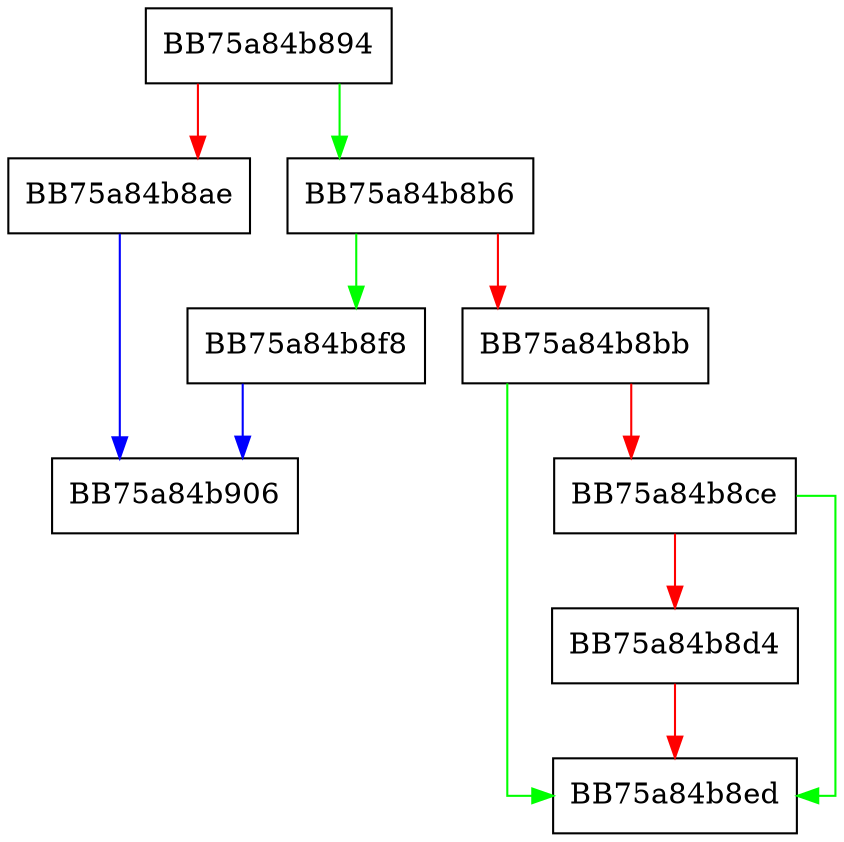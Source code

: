 digraph GetFirstScheduledTimeDiff {
  node [shape="box"];
  graph [splines=ortho];
  BB75a84b894 -> BB75a84b8b6 [color="green"];
  BB75a84b894 -> BB75a84b8ae [color="red"];
  BB75a84b8ae -> BB75a84b906 [color="blue"];
  BB75a84b8b6 -> BB75a84b8f8 [color="green"];
  BB75a84b8b6 -> BB75a84b8bb [color="red"];
  BB75a84b8bb -> BB75a84b8ed [color="green"];
  BB75a84b8bb -> BB75a84b8ce [color="red"];
  BB75a84b8ce -> BB75a84b8ed [color="green"];
  BB75a84b8ce -> BB75a84b8d4 [color="red"];
  BB75a84b8d4 -> BB75a84b8ed [color="red"];
  BB75a84b8f8 -> BB75a84b906 [color="blue"];
}